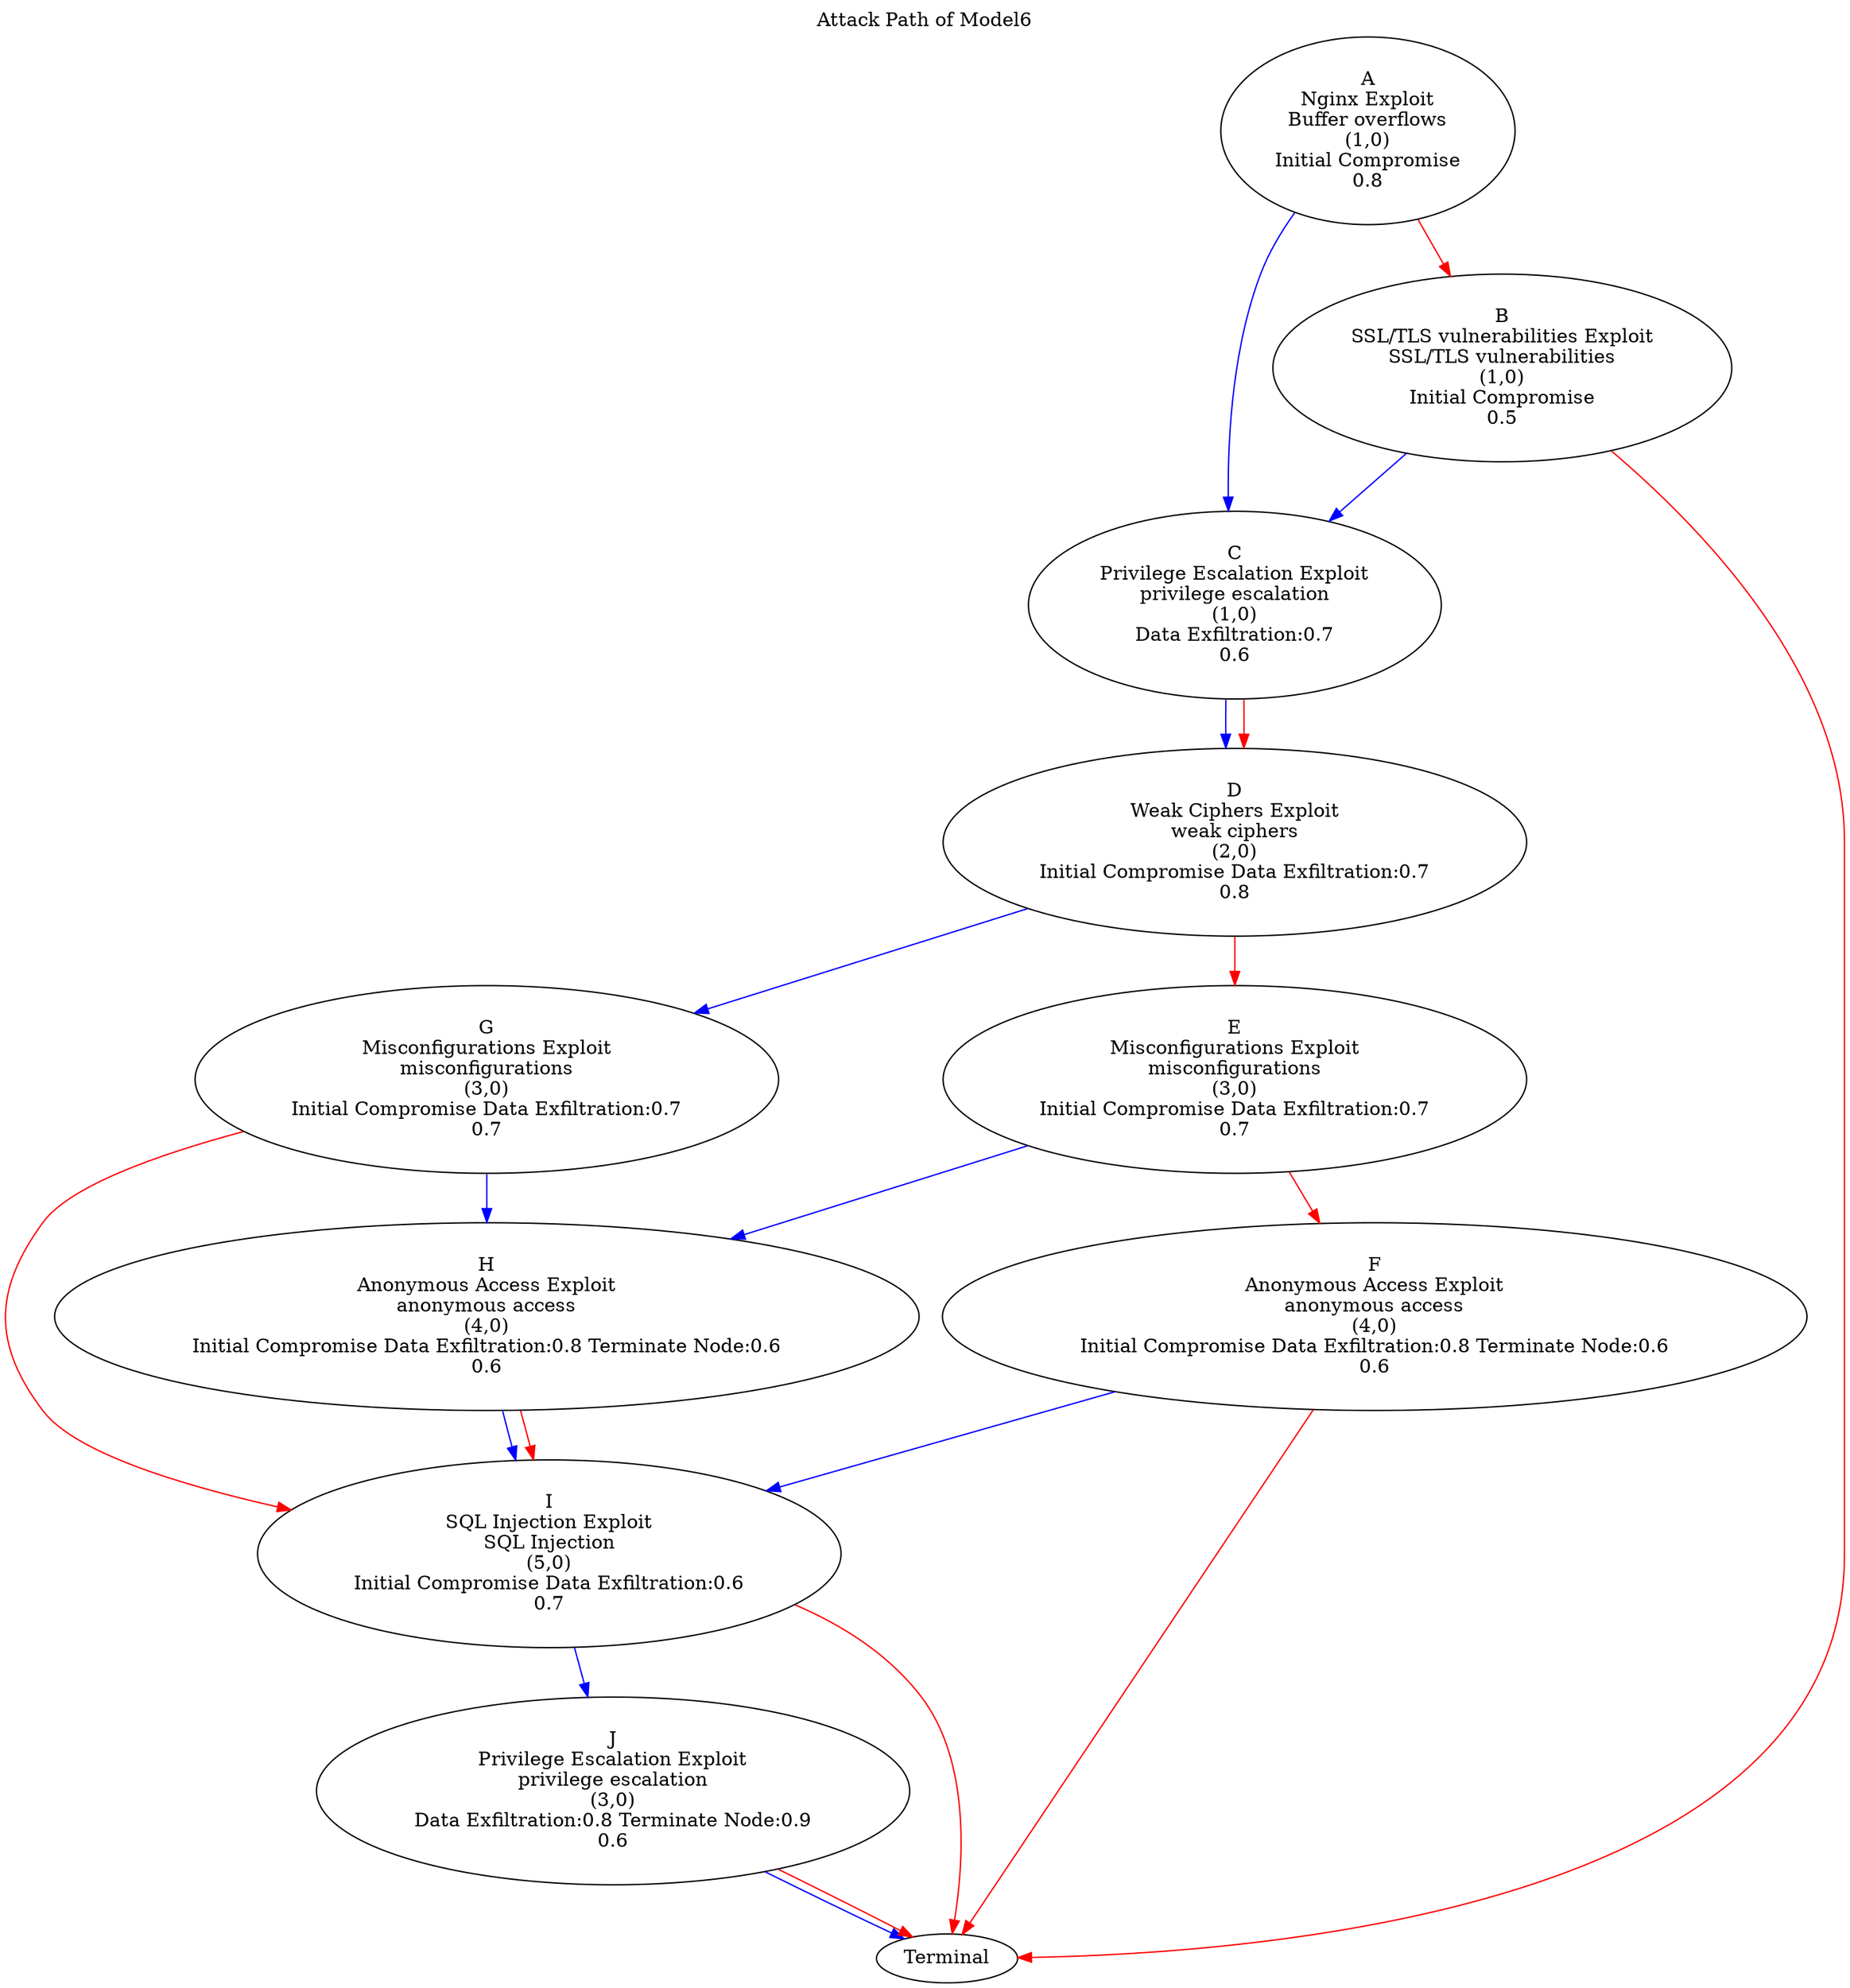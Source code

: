 // Attack Path
digraph AttackPathModel {
	graph [label="Attack Path of Model6" labelloc=t]
	A [label="A\nNginx Exploit\nBuffer overflows\n(1,0)\nInitial Compromise\n0.8"]
	B [label="B\nSSL/TLS vulnerabilities Exploit\nSSL/TLS vulnerabilities\n(1,0)\nInitial Compromise\n0.5"]
	C [label="C\nPrivilege Escalation Exploit\nprivilege escalation\n(1,0)\nData Exfiltration:0.7\n0.6"]
	D [label="D\nWeak Ciphers Exploit\nweak ciphers\n(2,0)\nInitial Compromise Data Exfiltration:0.7\n0.8"]
	E [label="E\nMisconfigurations Exploit\nmisconfigurations\n(3,0)\nInitial Compromise Data Exfiltration:0.7\n0.7"]
	F [label="F\nAnonymous Access Exploit\nanonymous access\n(4,0)\nInitial Compromise Data Exfiltration:0.8 Terminate Node:0.6\n0.6"]
	G [label="G\nMisconfigurations Exploit\nmisconfigurations\n(3,0)\nInitial Compromise Data Exfiltration:0.7\n0.7"]
	H [label="H\nAnonymous Access Exploit\nanonymous access\n(4,0)\nInitial Compromise Data Exfiltration:0.8 Terminate Node:0.6\n0.6"]
	I [label="I\nSQL Injection Exploit\nSQL Injection\n(5,0)\nInitial Compromise Data Exfiltration:0.6\n0.7"]
	J [label="J\nPrivilege Escalation Exploit\nprivilege escalation\n(3,0)\nData Exfiltration:0.8 Terminate Node:0.9\n0.6"]
	Terminal [label=Terminal]
	A -> C [color=blue]
	A -> B [color=red]
	B -> C [color=blue]
	B -> Terminal [color=red]
	C -> D [color=blue]
	C -> D [color=red]
	D -> G [color=blue]
	D -> E [color=red]
	E -> H [color=blue]
	E -> F [color=red]
	F -> I [color=blue]
	F -> Terminal [color=red]
	G -> H [color=blue]
	G -> I [color=red]
	H -> I [color=blue]
	H -> I [color=red]
	I -> J [color=blue]
	I -> Terminal [color=red]
	J -> Terminal [color=blue]
	J -> Terminal [color=red]
}
